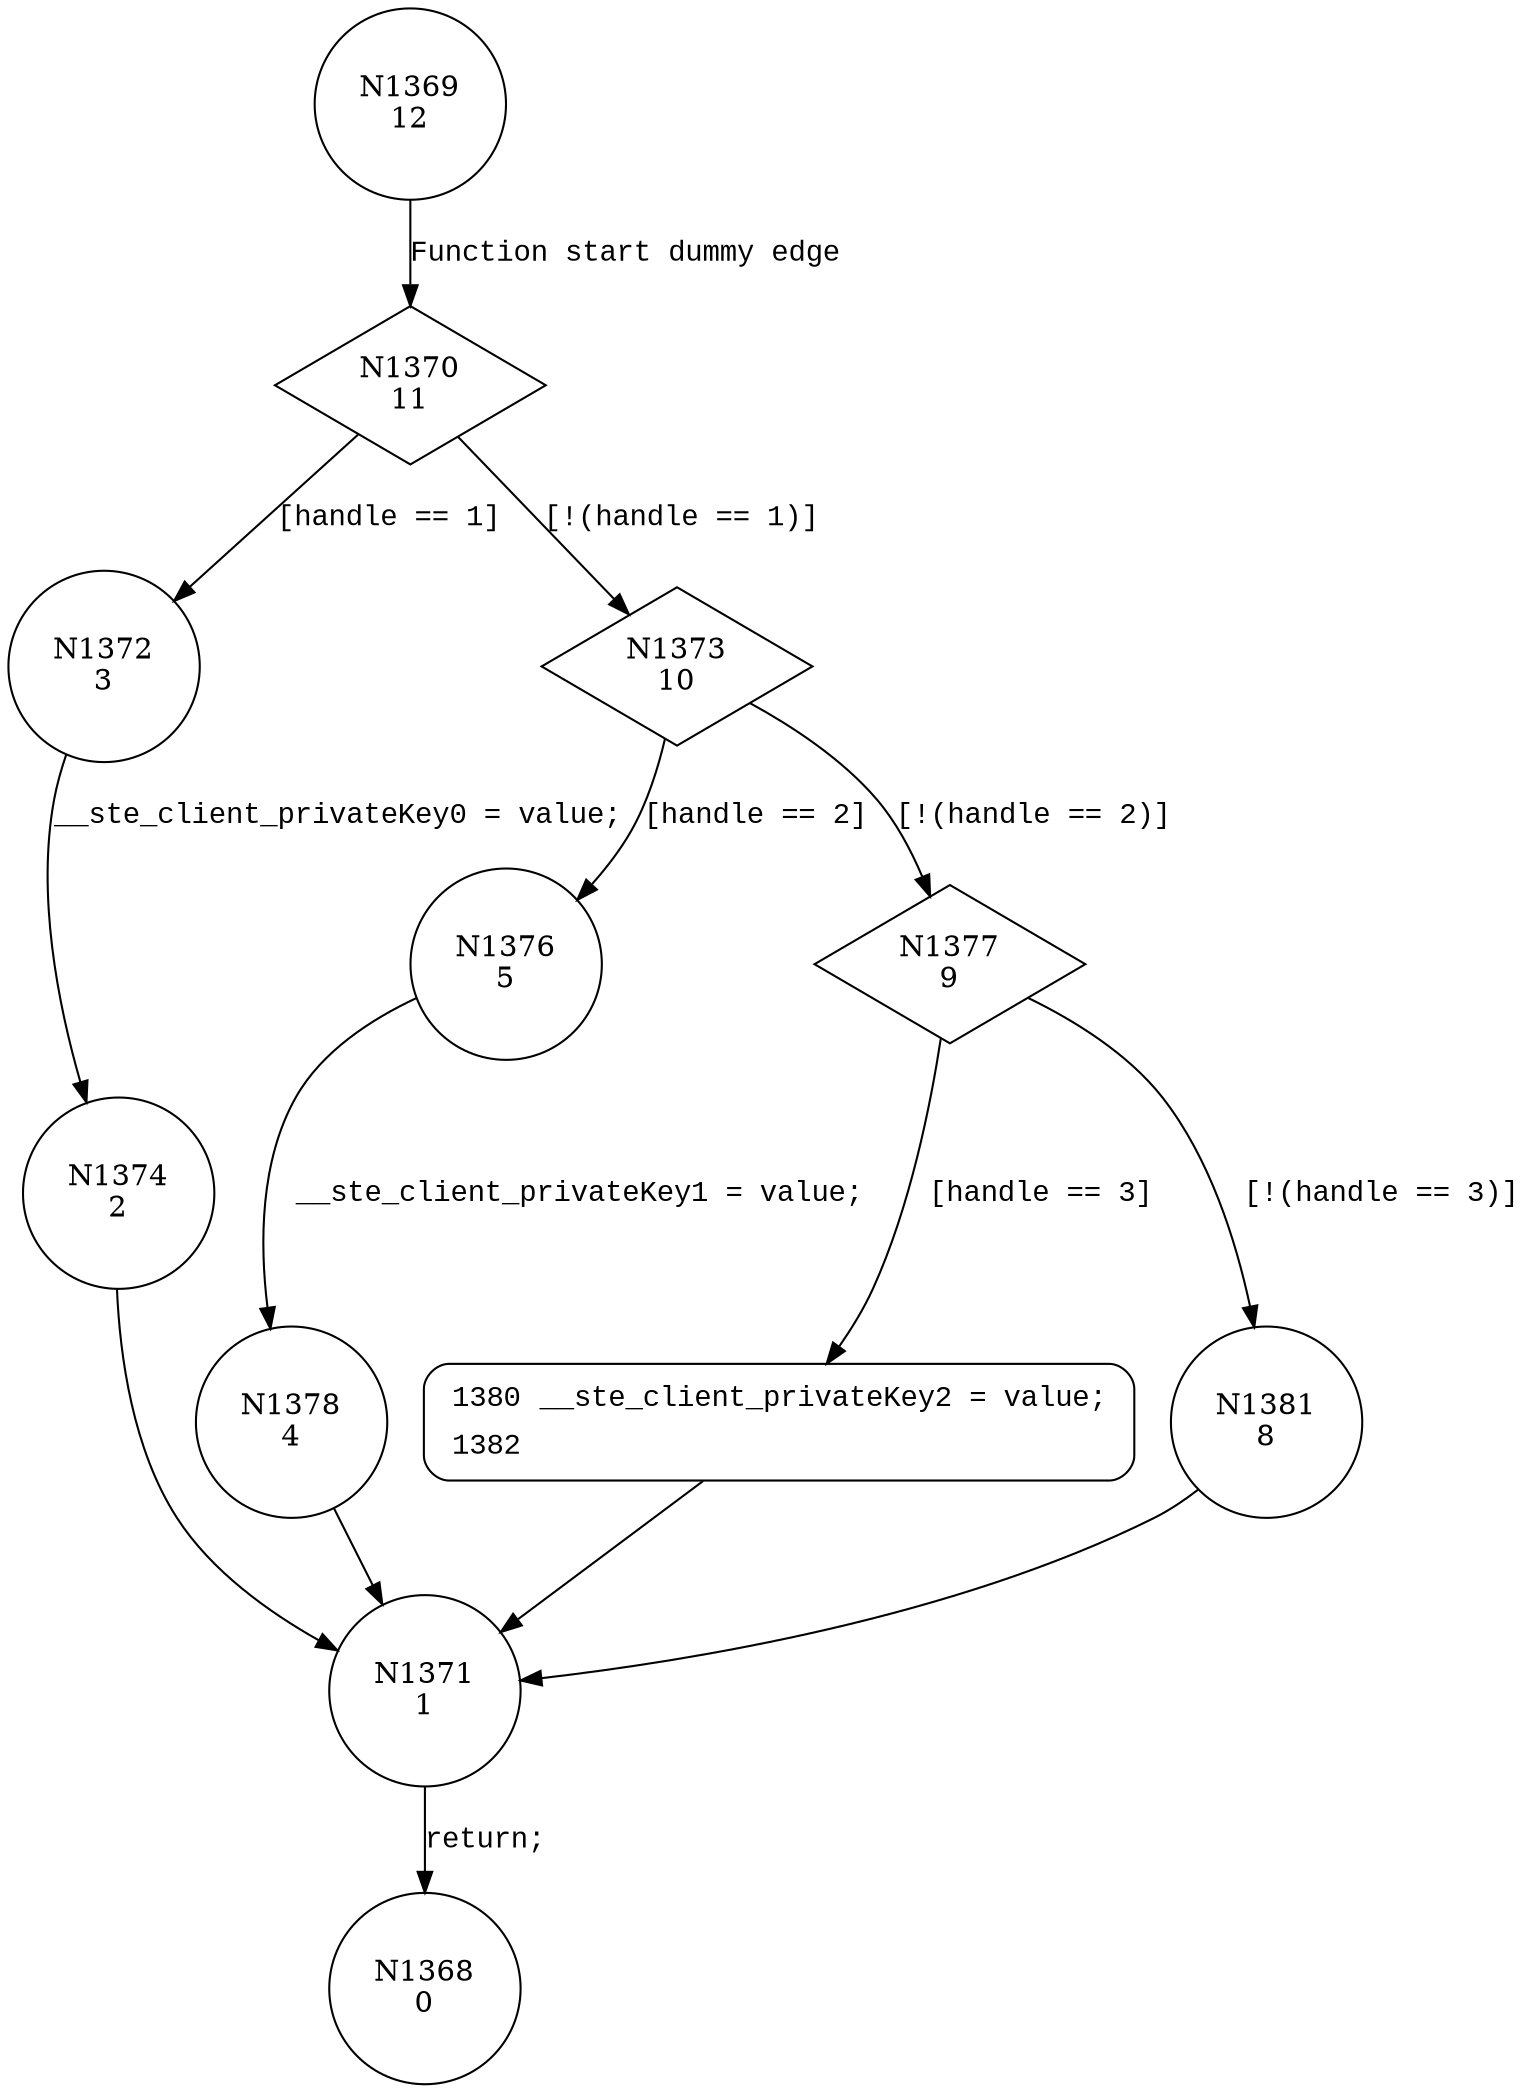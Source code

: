 digraph setClientPrivateKey {
1369 [shape="circle" label="N1369\n12"]
1370 [shape="diamond" label="N1370\n11"]
1372 [shape="circle" label="N1372\n3"]
1373 [shape="diamond" label="N1373\n10"]
1376 [shape="circle" label="N1376\n5"]
1377 [shape="diamond" label="N1377\n9"]
1380 [shape="circle" label="N1380\n7"]
1381 [shape="circle" label="N1381\n8"]
1371 [shape="circle" label="N1371\n1"]
1368 [shape="circle" label="N1368\n0"]
1378 [shape="circle" label="N1378\n4"]
1374 [shape="circle" label="N1374\n2"]
1380 [style="filled,bold" penwidth="1" fillcolor="white" fontname="Courier New" shape="Mrecord" label=<<table border="0" cellborder="0" cellpadding="3" bgcolor="white"><tr><td align="right">1380</td><td align="left">__ste_client_privateKey2 = value;</td></tr><tr><td align="right">1382</td><td align="left"></td></tr></table>>]
1380 -> 1371[label=""]
1369 -> 1370 [label="Function start dummy edge" fontname="Courier New"]
1370 -> 1372 [label="[handle == 1]" fontname="Courier New"]
1370 -> 1373 [label="[!(handle == 1)]" fontname="Courier New"]
1373 -> 1376 [label="[handle == 2]" fontname="Courier New"]
1373 -> 1377 [label="[!(handle == 2)]" fontname="Courier New"]
1377 -> 1380 [label="[handle == 3]" fontname="Courier New"]
1377 -> 1381 [label="[!(handle == 3)]" fontname="Courier New"]
1371 -> 1368 [label="return;" fontname="Courier New"]
1376 -> 1378 [label="__ste_client_privateKey1 = value;" fontname="Courier New"]
1372 -> 1374 [label="__ste_client_privateKey0 = value;" fontname="Courier New"]
1381 -> 1371 [label="" fontname="Courier New"]
1378 -> 1371 [label="" fontname="Courier New"]
1374 -> 1371 [label="" fontname="Courier New"]
}